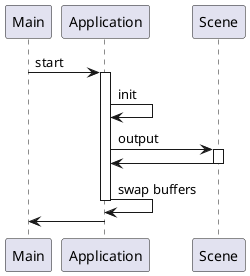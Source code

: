 @startuml

participant "Main" as main
participant "Application" as app
participant "Scene" as scn

main -> app: start
activate app

app -> app: init

app -> scn: output
activate scn
scn -> app:
deactivate scn
app -> app: swap buffers
deactivate app
app -> main:
deactivate main


@enduml
